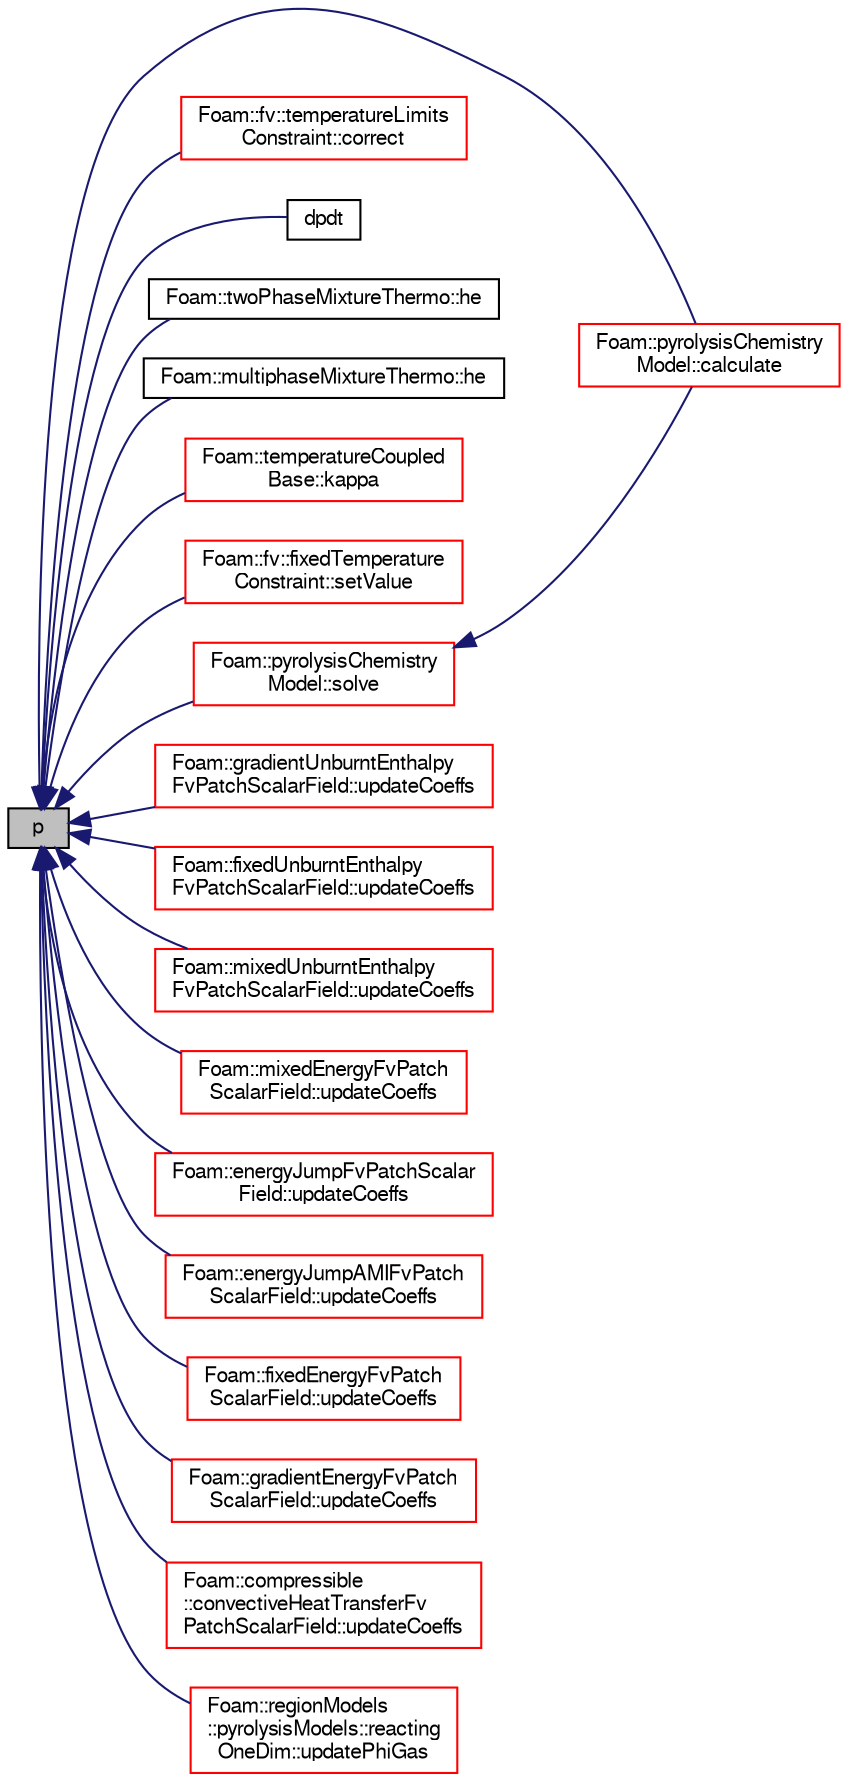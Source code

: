 digraph "p"
{
  bgcolor="transparent";
  edge [fontname="FreeSans",fontsize="10",labelfontname="FreeSans",labelfontsize="10"];
  node [fontname="FreeSans",fontsize="10",shape=record];
  rankdir="LR";
  Node1379 [label="p",height=0.2,width=0.4,color="black", fillcolor="grey75", style="filled", fontcolor="black"];
  Node1379 -> Node1380 [dir="back",color="midnightblue",fontsize="10",style="solid",fontname="FreeSans"];
  Node1380 [label="Foam::pyrolysisChemistry\lModel::calculate",height=0.2,width=0.4,color="red",URL="$a30190.html#afe1d8348c24e6589bc7c0b3f689316a7",tooltip="Calculates the reaction rates. "];
  Node1379 -> Node1386 [dir="back",color="midnightblue",fontsize="10",style="solid",fontname="FreeSans"];
  Node1386 [label="Foam::fv::temperatureLimits\lConstraint::correct",height=0.2,width=0.4,color="red",URL="$a23434.html#ab413c9f63cec07b4f4a71580fe00a632",tooltip="Correct the energy field. "];
  Node1379 -> Node1388 [dir="back",color="midnightblue",fontsize="10",style="solid",fontname="FreeSans"];
  Node1388 [label="dpdt",height=0.2,width=0.4,color="black",URL="$a29734.html#a0e4e637e8932a391cf4a45df07c3a170",tooltip="Should the dpdt term be included in the enthalpy equation. "];
  Node1379 -> Node1389 [dir="back",color="midnightblue",fontsize="10",style="solid",fontname="FreeSans"];
  Node1389 [label="Foam::twoPhaseMixtureThermo::he",height=0.2,width=0.4,color="black",URL="$a31914.html#a51e4b78e8fa1d1a773486d834cb2be8e",tooltip="Enthalpy/Internal energy [J/kg]. "];
  Node1379 -> Node1390 [dir="back",color="midnightblue",fontsize="10",style="solid",fontname="FreeSans"];
  Node1390 [label="Foam::multiphaseMixtureThermo::he",height=0.2,width=0.4,color="black",URL="$a31922.html#a51e4b78e8fa1d1a773486d834cb2be8e",tooltip="Enthalpy/Internal energy [J/kg]. "];
  Node1379 -> Node1391 [dir="back",color="midnightblue",fontsize="10",style="solid",fontname="FreeSans"];
  Node1391 [label="Foam::temperatureCoupled\lBase::kappa",height=0.2,width=0.4,color="red",URL="$a30786.html#adbad3ddac3d957ac2b2c8d2b91a93de6",tooltip="Given patch temperature calculate corresponding K field. "];
  Node1379 -> Node1404 [dir="back",color="midnightblue",fontsize="10",style="solid",fontname="FreeSans"];
  Node1404 [label="Foam::fv::fixedTemperature\lConstraint::setValue",height=0.2,width=0.4,color="red",URL="$a23430.html#a14a2a47dd256cb0c8b14bd4efe1fef04",tooltip="Scalar. "];
  Node1379 -> Node1407 [dir="back",color="midnightblue",fontsize="10",style="solid",fontname="FreeSans"];
  Node1407 [label="Foam::pyrolysisChemistry\lModel::solve",height=0.2,width=0.4,color="red",URL="$a30190.html#a31a5d606a34dbbf8ec6f2ac655eaee9a",tooltip="Solve the reaction system for the given time step. "];
  Node1407 -> Node1380 [dir="back",color="midnightblue",fontsize="10",style="solid",fontname="FreeSans"];
  Node1379 -> Node1409 [dir="back",color="midnightblue",fontsize="10",style="solid",fontname="FreeSans"];
  Node1409 [label="Foam::gradientUnburntEnthalpy\lFvPatchScalarField::updateCoeffs",height=0.2,width=0.4,color="red",URL="$a30122.html#a7e24eafac629d3733181cd942d4c902f",tooltip="Update the coefficients associated with the patch field. "];
  Node1379 -> Node1411 [dir="back",color="midnightblue",fontsize="10",style="solid",fontname="FreeSans"];
  Node1411 [label="Foam::fixedUnburntEnthalpy\lFvPatchScalarField::updateCoeffs",height=0.2,width=0.4,color="red",URL="$a30118.html#a7e24eafac629d3733181cd942d4c902f",tooltip="Update the coefficients associated with the patch field. "];
  Node1379 -> Node1413 [dir="back",color="midnightblue",fontsize="10",style="solid",fontname="FreeSans"];
  Node1413 [label="Foam::mixedUnburntEnthalpy\lFvPatchScalarField::updateCoeffs",height=0.2,width=0.4,color="red",URL="$a30126.html#a7e24eafac629d3733181cd942d4c902f",tooltip="Update the coefficients associated with the patch field. "];
  Node1379 -> Node1415 [dir="back",color="midnightblue",fontsize="10",style="solid",fontname="FreeSans"];
  Node1415 [label="Foam::mixedEnergyFvPatch\lScalarField::updateCoeffs",height=0.2,width=0.4,color="red",URL="$a29754.html#a7e24eafac629d3733181cd942d4c902f",tooltip="Update the coefficients associated with the patch field. "];
  Node1379 -> Node1417 [dir="back",color="midnightblue",fontsize="10",style="solid",fontname="FreeSans"];
  Node1417 [label="Foam::energyJumpFvPatchScalar\lField::updateCoeffs",height=0.2,width=0.4,color="red",URL="$a29738.html#a7e24eafac629d3733181cd942d4c902f",tooltip="Update the coefficients. "];
  Node1379 -> Node1419 [dir="back",color="midnightblue",fontsize="10",style="solid",fontname="FreeSans"];
  Node1419 [label="Foam::energyJumpAMIFvPatch\lScalarField::updateCoeffs",height=0.2,width=0.4,color="red",URL="$a29742.html#a7e24eafac629d3733181cd942d4c902f",tooltip="Update the coefficients. "];
  Node1379 -> Node1421 [dir="back",color="midnightblue",fontsize="10",style="solid",fontname="FreeSans"];
  Node1421 [label="Foam::fixedEnergyFvPatch\lScalarField::updateCoeffs",height=0.2,width=0.4,color="red",URL="$a29746.html#a7e24eafac629d3733181cd942d4c902f",tooltip="Update the coefficients associated with the patch field. "];
  Node1379 -> Node1423 [dir="back",color="midnightblue",fontsize="10",style="solid",fontname="FreeSans"];
  Node1423 [label="Foam::gradientEnergyFvPatch\lScalarField::updateCoeffs",height=0.2,width=0.4,color="red",URL="$a29750.html#a7e24eafac629d3733181cd942d4c902f",tooltip="Update the coefficients associated with the patch field. "];
  Node1379 -> Node1425 [dir="back",color="midnightblue",fontsize="10",style="solid",fontname="FreeSans"];
  Node1425 [label="Foam::compressible\l::convectiveHeatTransferFv\lPatchScalarField::updateCoeffs",height=0.2,width=0.4,color="red",URL="$a30658.html#a7e24eafac629d3733181cd942d4c902f",tooltip="Update the coefficients associated with the patch field. "];
  Node1379 -> Node1427 [dir="back",color="midnightblue",fontsize="10",style="solid",fontname="FreeSans"];
  Node1427 [label="Foam::regionModels\l::pyrolysisModels::reacting\lOneDim::updatePhiGas",height=0.2,width=0.4,color="red",URL="$a28978.html#a7929b3edb2e13e93a3e98e85bfd45b43",tooltip="Update enthalpy flux for pyrolysis gases. "];
}
